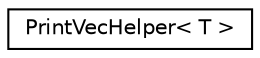 digraph "Graphical Class Hierarchy"
{
 // LATEX_PDF_SIZE
  edge [fontname="Helvetica",fontsize="10",labelfontname="Helvetica",labelfontsize="10"];
  node [fontname="Helvetica",fontsize="10",shape=record];
  rankdir="LR";
  Node0 [label="PrintVecHelper\< T \>",height=0.2,width=0.4,color="black", fillcolor="white", style="filled",URL="$structPrintVecHelper.html",tooltip=" "];
}
